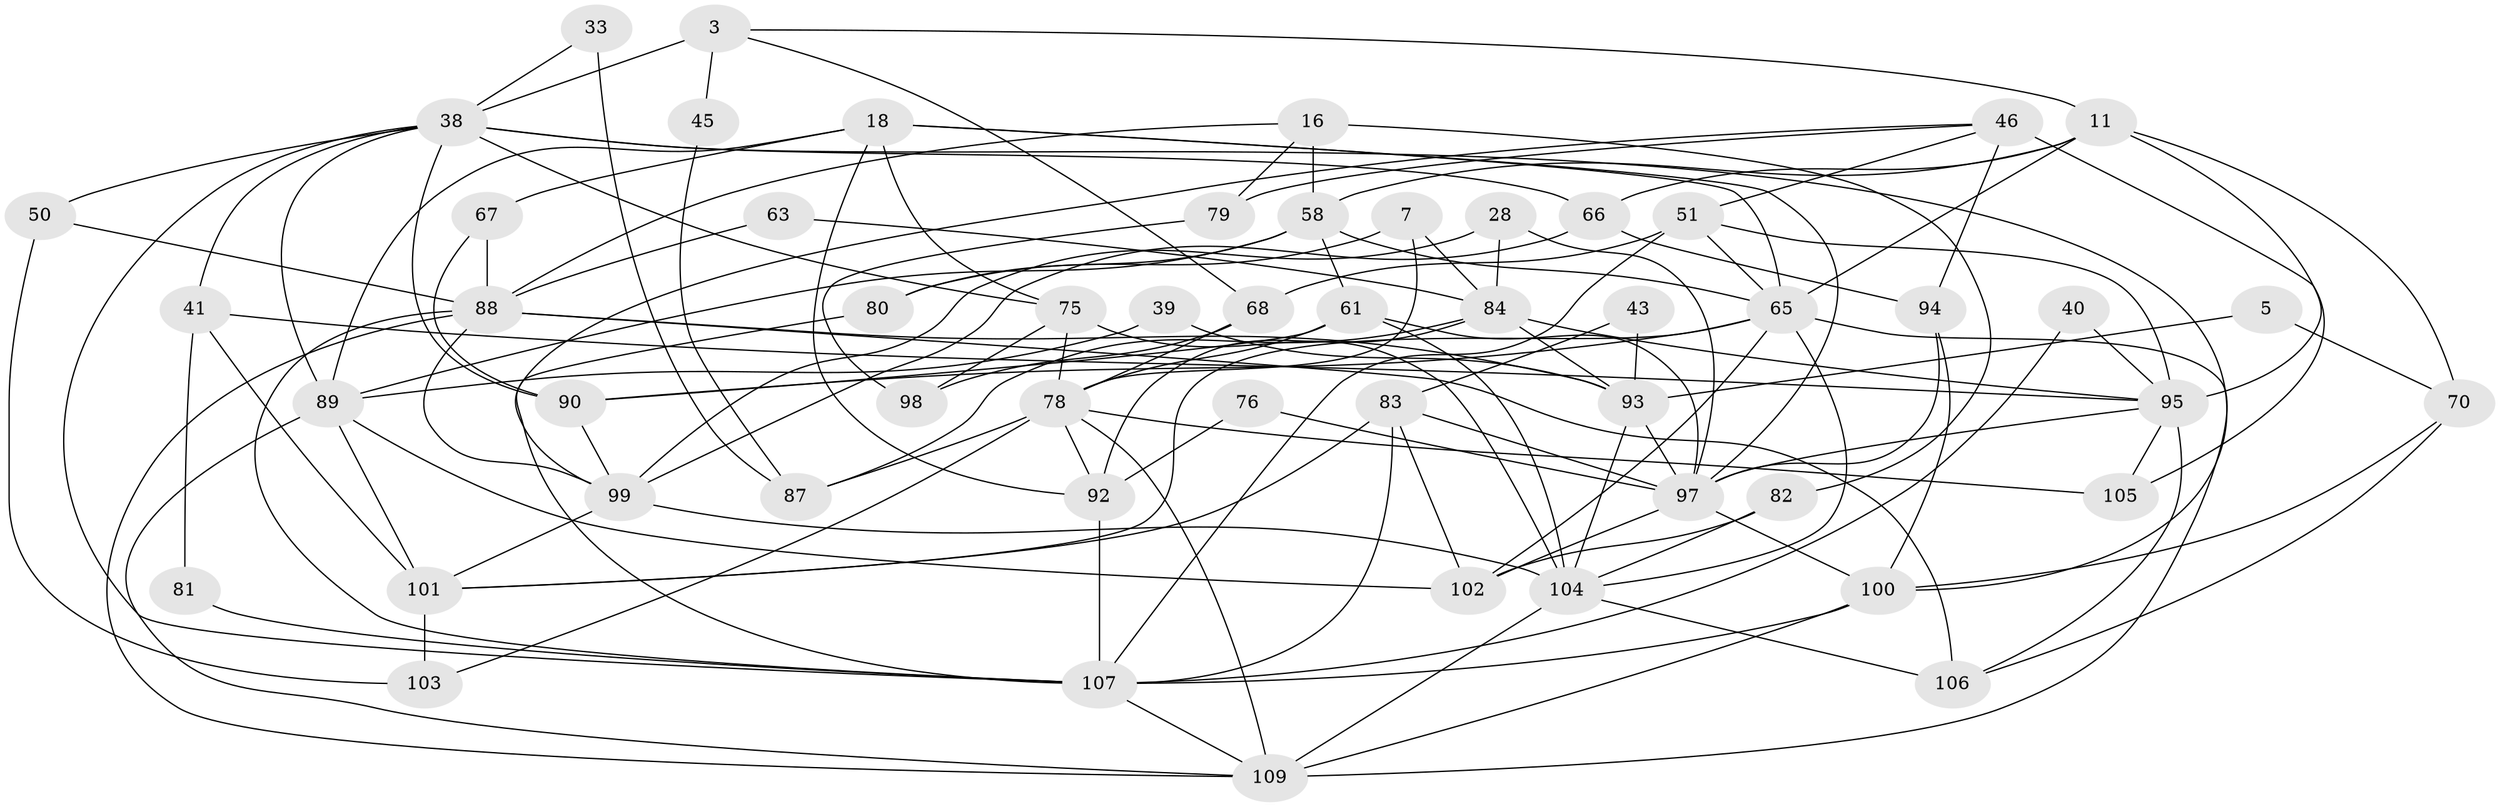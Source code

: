 // original degree distribution, {3: 0.23853211009174313, 4: 0.25688073394495414, 6: 0.10091743119266056, 2: 0.1651376146788991, 5: 0.1834862385321101, 7: 0.03669724770642202, 8: 0.01834862385321101}
// Generated by graph-tools (version 1.1) at 2025/50/03/09/25 04:50:54]
// undirected, 54 vertices, 131 edges
graph export_dot {
graph [start="1"]
  node [color=gray90,style=filled];
  3;
  5;
  7;
  11 [super="+2"];
  16;
  18 [super="+12"];
  28;
  33;
  38 [super="+23"];
  39;
  40;
  41;
  43;
  45;
  46 [super="+24"];
  50 [super="+19"];
  51 [super="+49+25"];
  58 [super="+8+54"];
  61 [super="+13+55"];
  63;
  65 [super="+53"];
  66;
  67;
  68 [super="+34"];
  70 [super="+21"];
  75 [super="+30"];
  76;
  78 [super="+10+62+77"];
  79 [super="+74"];
  80;
  81;
  82 [super="+31"];
  83 [super="+42"];
  84 [super="+35"];
  87;
  88 [super="+32"];
  89 [super="+52+26+69"];
  90 [super="+47"];
  92 [super="+1+56"];
  93 [super="+37+22"];
  94;
  95 [super="+14"];
  97 [super="+59+86"];
  98;
  99 [super="+72"];
  100 [super="+4+27"];
  101 [super="+15+57"];
  102 [super="+96"];
  103;
  104 [super="+64+85"];
  105 [super="+60"];
  106 [super="+91"];
  107 [super="+71"];
  109 [super="+108"];
  3 -- 38 [weight=2];
  3 -- 11;
  3 -- 45;
  3 -- 68 [weight=2];
  5 -- 93;
  5 -- 70;
  7 -- 84 [weight=2];
  7 -- 78;
  7 -- 80;
  11 -- 66;
  11 -- 70 [weight=2];
  11 -- 95;
  11 -- 65;
  11 -- 58 [weight=2];
  16 -- 88;
  16 -- 79;
  16 -- 82 [weight=2];
  16 -- 58;
  18 -- 67;
  18 -- 89;
  18 -- 75;
  18 -- 92;
  18 -- 97 [weight=2];
  18 -- 65;
  28 -- 99;
  28 -- 84 [weight=2];
  28 -- 97;
  33 -- 87;
  33 -- 38;
  38 -- 41;
  38 -- 75;
  38 -- 66;
  38 -- 50 [weight=2];
  38 -- 107;
  38 -- 100;
  38 -- 90;
  38 -- 89;
  39 -- 93 [weight=2];
  39 -- 89;
  40 -- 95;
  40 -- 107;
  41 -- 101;
  41 -- 81;
  41 -- 95;
  43 -- 93 [weight=2];
  43 -- 83 [weight=2];
  45 -- 87;
  46 -- 94 [weight=2];
  46 -- 105 [weight=2];
  46 -- 99;
  46 -- 51;
  46 -- 79;
  50 -- 88 [weight=2];
  50 -- 103;
  51 -- 95;
  51 -- 68;
  51 -- 65;
  51 -- 107;
  58 -- 80;
  58 -- 61;
  58 -- 65;
  58 -- 89 [weight=3];
  61 -- 104 [weight=2];
  61 -- 97 [weight=2];
  61 -- 78 [weight=2];
  61 -- 90;
  63 -- 88 [weight=2];
  63 -- 84;
  65 -- 90;
  65 -- 102 [weight=2];
  65 -- 101;
  65 -- 109;
  65 -- 104;
  66 -- 94;
  66 -- 99;
  67 -- 90;
  67 -- 88;
  68 -- 98;
  68 -- 78;
  70 -- 100;
  70 -- 106;
  75 -- 98;
  75 -- 78;
  75 -- 104;
  76 -- 92;
  76 -- 97;
  78 -- 87;
  78 -- 105;
  78 -- 103;
  78 -- 109 [weight=2];
  78 -- 92;
  79 -- 98;
  80 -- 107;
  81 -- 107;
  82 -- 104;
  82 -- 102;
  83 -- 102;
  83 -- 97;
  83 -- 101 [weight=2];
  83 -- 107;
  84 -- 87;
  84 -- 92 [weight=2];
  84 -- 95;
  84 -- 93;
  88 -- 107;
  88 -- 93;
  88 -- 109;
  88 -- 99 [weight=2];
  88 -- 106 [weight=2];
  89 -- 102;
  89 -- 101 [weight=2];
  89 -- 109;
  90 -- 99;
  92 -- 107 [weight=2];
  93 -- 97 [weight=2];
  93 -- 104;
  94 -- 97;
  94 -- 100;
  95 -- 105;
  95 -- 106;
  95 -- 97 [weight=2];
  97 -- 100;
  97 -- 102;
  99 -- 101;
  99 -- 104;
  100 -- 109;
  100 -- 107;
  101 -- 103;
  104 -- 106;
  104 -- 109;
  107 -- 109;
}
